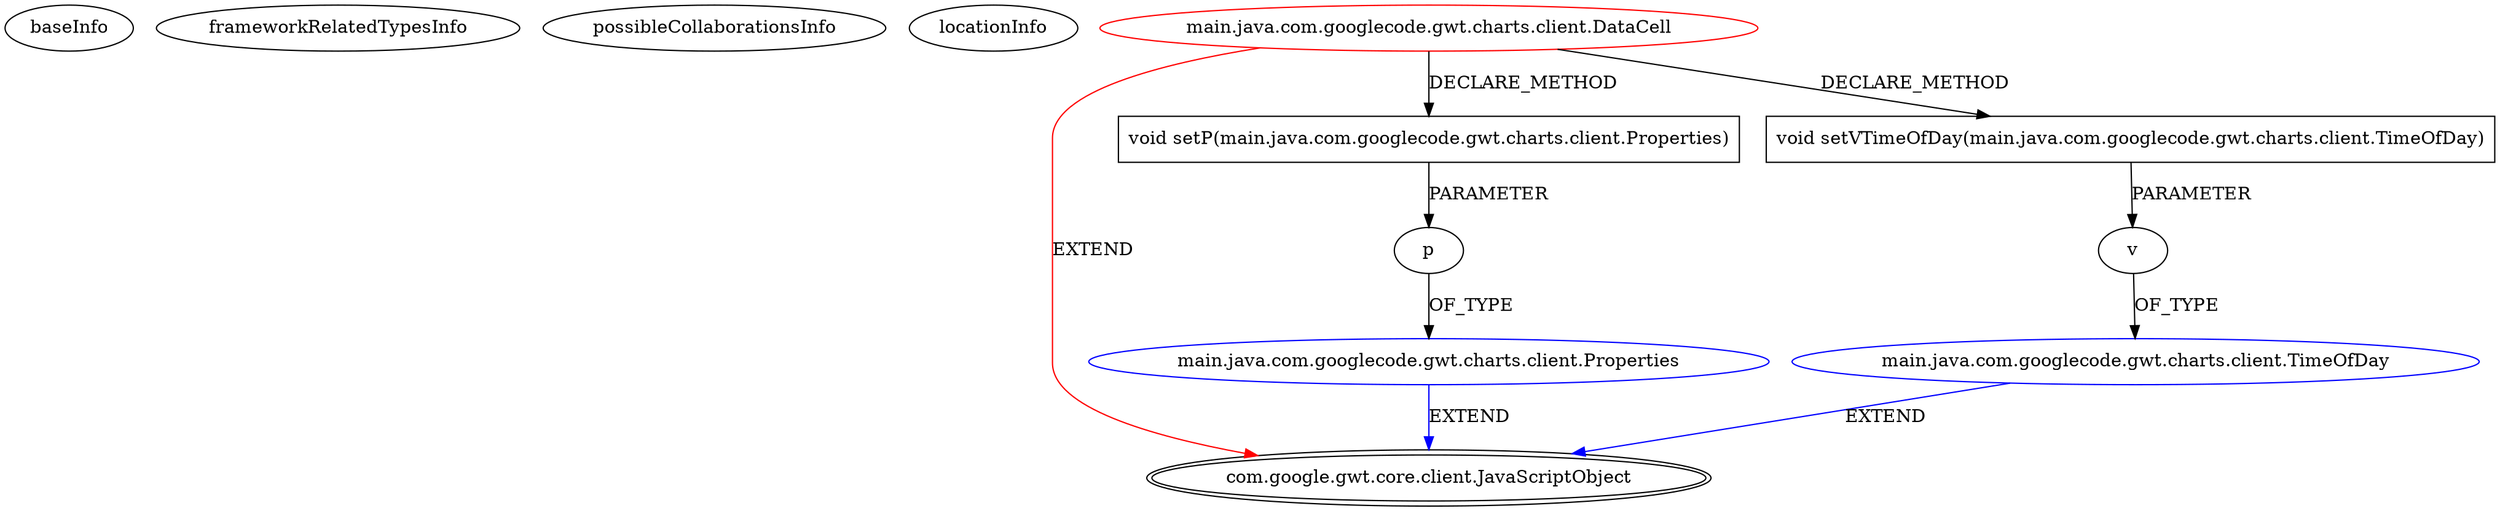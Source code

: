 digraph {
baseInfo[graphId=3220,category="extension_graph",isAnonymous=false,possibleRelation=true]
frameworkRelatedTypesInfo[0="com.google.gwt.core.client.JavaScriptObject"]
possibleCollaborationsInfo[0="3220~CLIENT_METHOD_DECLARATION-PARAMETER_DECLARATION-~com.google.gwt.core.client.JavaScriptObject ~com.google.gwt.core.client.JavaScriptObject ~false~false"]
locationInfo[projectName="jnorthrup-gwt-charts",filePath="/jnorthrup-gwt-charts/gwt-charts-master/gwt-charts/src/main/java/com/googlecode/gwt/charts/client/DataCell.java",contextSignature="DataCell",graphId="3220"]
0[label="main.java.com.googlecode.gwt.charts.client.DataCell",vertexType="ROOT_CLIENT_CLASS_DECLARATION",isFrameworkType=false,color=red]
1[label="com.google.gwt.core.client.JavaScriptObject",vertexType="FRAMEWORK_CLASS_TYPE",isFrameworkType=true,peripheries=2]
10[label="void setP(main.java.com.googlecode.gwt.charts.client.Properties)",vertexType="CLIENT_METHOD_DECLARATION",isFrameworkType=false,shape=box]
11[label="p",vertexType="PARAMETER_DECLARATION",isFrameworkType=false]
12[label="main.java.com.googlecode.gwt.charts.client.Properties",vertexType="REFERENCE_CLIENT_CLASS_DECLARATION",isFrameworkType=false,color=blue]
22[label="void setVTimeOfDay(main.java.com.googlecode.gwt.charts.client.TimeOfDay)",vertexType="CLIENT_METHOD_DECLARATION",isFrameworkType=false,shape=box]
23[label="v",vertexType="PARAMETER_DECLARATION",isFrameworkType=false]
24[label="main.java.com.googlecode.gwt.charts.client.TimeOfDay",vertexType="REFERENCE_CLIENT_CLASS_DECLARATION",isFrameworkType=false,color=blue]
0->1[label="EXTEND",color=red]
0->10[label="DECLARE_METHOD"]
12->1[label="EXTEND",color=blue]
11->12[label="OF_TYPE"]
10->11[label="PARAMETER"]
0->22[label="DECLARE_METHOD"]
24->1[label="EXTEND",color=blue]
23->24[label="OF_TYPE"]
22->23[label="PARAMETER"]
}
